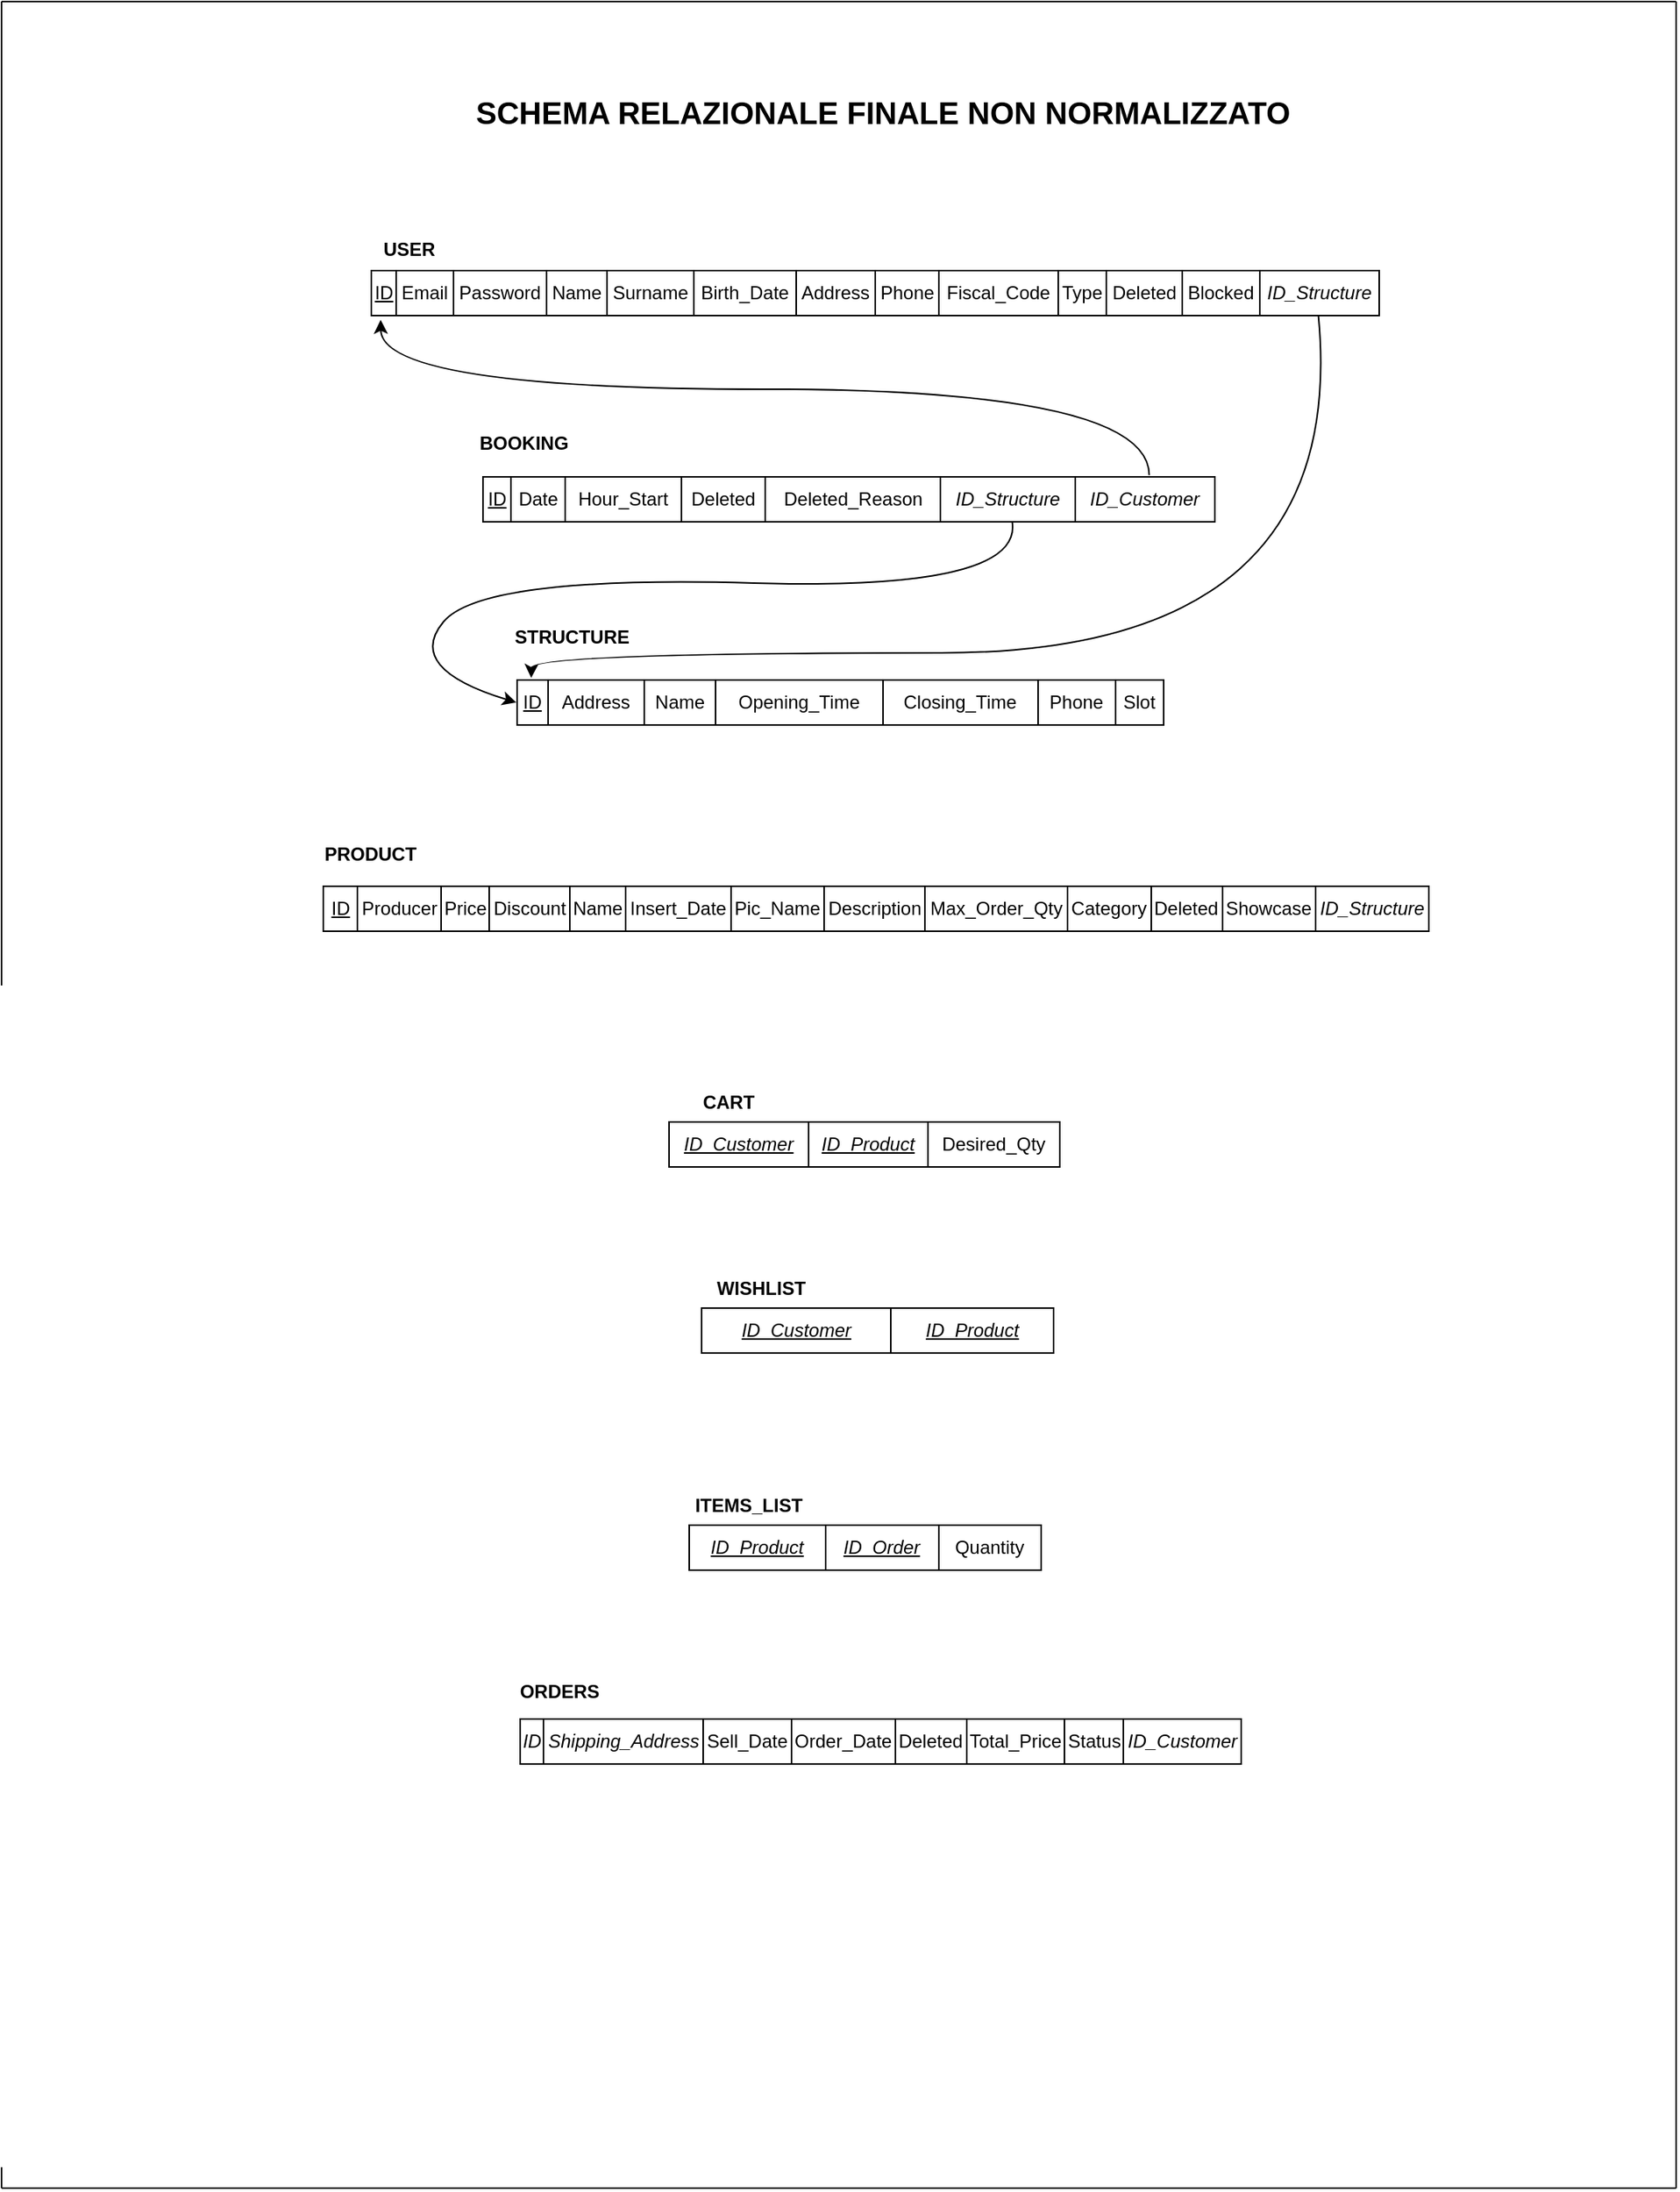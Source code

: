 <mxfile version="13.2.4" type="github">
  <diagram id="C5RBs43oDa-KdzZeNtuy" name="Page-1">
    <mxGraphModel dx="950" dy="441" grid="1" gridSize="10" guides="1" tooltips="1" connect="1" arrows="1" fold="1" page="1" pageScale="1.5" pageWidth="827" pageHeight="1169" math="0" shadow="0" extFonts="Quicksand^https://fonts.googleapis.com/css?family=Quicksand|Gruppo^https://fonts.googleapis.com/css?family=Gruppo|Pompiere^https://fonts.googleapis.com/css?family=Pompiere">
      <root>
        <mxCell id="WIyWlLk6GJQsqaUBKTNV-0" />
        <mxCell id="WIyWlLk6GJQsqaUBKTNV-1" parent="WIyWlLk6GJQsqaUBKTNV-0" />
        <mxCell id="EIEGdvuZ-sx4ZcDznCTi-5" value="&lt;table border=&quot;1&quot; width=&quot;100%&quot; style=&quot;width: 100% ; height: 100% ; border-collapse: collapse ; border: 1px solid rgb(0 , 0 , 0)&quot;&gt;&lt;tbody&gt;&lt;tr&gt;&lt;td&gt;&lt;u&gt;ID&lt;/u&gt;&lt;/td&gt;&lt;td&gt;Address&lt;/td&gt;&lt;td&gt;Name&lt;/td&gt;&lt;td&gt;Opening_Time&lt;/td&gt;&lt;td&gt;Closing_Time&lt;/td&gt;&lt;td&gt;Phone&lt;/td&gt;&lt;td&gt;Slot&lt;/td&gt;&lt;/tr&gt;&lt;/tbody&gt;&lt;/table&gt;" style="text;html=1;strokeColor=none;fillColor=none;overflow=fill;align=center;" parent="WIyWlLk6GJQsqaUBKTNV-1" vertex="1">
          <mxGeometry x="412" y="477" width="417.5" height="30" as="geometry" />
        </mxCell>
        <mxCell id="EIEGdvuZ-sx4ZcDznCTi-8" value="&lt;b&gt;STRUCTURE&lt;/b&gt;" style="text;html=1;strokeColor=none;fillColor=none;align=center;verticalAlign=middle;whiteSpace=wrap;rounded=0;" parent="WIyWlLk6GJQsqaUBKTNV-1" vertex="1">
          <mxGeometry x="427.5" y="440" width="40" height="20" as="geometry" />
        </mxCell>
        <mxCell id="EIEGdvuZ-sx4ZcDznCTi-9" value="&lt;table border=&quot;1&quot; width=&quot;100%&quot; style=&quot;width: 100% ; height: 100% ; border-collapse: collapse ; border: 1px solid rgb(0 , 0 , 0)&quot;&gt;&lt;tbody&gt;&lt;tr&gt;&lt;td&gt;&lt;u&gt;ID&lt;/u&gt;&lt;/td&gt;&lt;td&gt;Date&lt;/td&gt;&lt;td&gt;Hour_Start&lt;/td&gt;&lt;td&gt;Deleted&lt;/td&gt;&lt;td&gt;Deleted_Reason&lt;/td&gt;&lt;td&gt;&lt;i&gt;ID_Structure&lt;/i&gt;&lt;/td&gt;&lt;td&gt;&lt;i&gt;ID_Customer&lt;/i&gt;&lt;/td&gt;&lt;/tr&gt;&lt;/tbody&gt;&lt;/table&gt;" style="text;html=1;strokeColor=none;fillColor=none;overflow=fill;align=center;" parent="WIyWlLk6GJQsqaUBKTNV-1" vertex="1">
          <mxGeometry x="389.75" y="346" width="473" height="30" as="geometry" />
        </mxCell>
        <mxCell id="EIEGdvuZ-sx4ZcDznCTi-10" value="&lt;b&gt;BOOKING&lt;/b&gt;" style="text;html=1;strokeColor=none;fillColor=none;align=center;verticalAlign=middle;whiteSpace=wrap;rounded=0;" parent="WIyWlLk6GJQsqaUBKTNV-1" vertex="1">
          <mxGeometry x="396.75" y="315" width="40" height="20" as="geometry" />
        </mxCell>
        <mxCell id="KOET7OHkxtdppqmsKOV2-9" value="&lt;table border=&quot;1&quot; width=&quot;100%&quot; style=&quot;width: 100% ; height: 100% ; border-collapse: collapse ; border: 1px solid rgb(0 , 0 , 0)&quot;&gt;&lt;tbody&gt;&lt;tr&gt;&lt;td&gt;&amp;nbsp;&lt;u&gt;ID&lt;/u&gt;&amp;nbsp;&lt;/td&gt;&lt;td&gt;Producer&lt;/td&gt;&lt;td&gt;Price&lt;/td&gt;&lt;td&gt;Discount&lt;/td&gt;&lt;td&gt;Name&lt;/td&gt;&lt;td&gt;Insert_Date&lt;/td&gt;&lt;td&gt;Pic_Name&lt;/td&gt;&lt;td&gt;Description&lt;/td&gt;&lt;td&gt;Max_Order_Qty&lt;/td&gt;&lt;td&gt;Category&lt;/td&gt;&lt;td&gt;Deleted&lt;/td&gt;&lt;td&gt;Showcase&lt;/td&gt;&lt;td&gt;&lt;i&gt;ID_Structure&lt;/i&gt;&lt;/td&gt;&lt;/tr&gt;&lt;/tbody&gt;&lt;/table&gt;" style="text;html=1;strokeColor=none;fillColor=none;overflow=fill;align=center;" parent="WIyWlLk6GJQsqaUBKTNV-1" vertex="1">
          <mxGeometry x="286.75" y="610" width="713.5" height="30" as="geometry" />
        </mxCell>
        <mxCell id="KOET7OHkxtdppqmsKOV2-10" value="&lt;b&gt;PRODUCT&lt;/b&gt;" style="text;html=1;strokeColor=none;fillColor=none;align=center;verticalAlign=middle;whiteSpace=wrap;rounded=0;" parent="WIyWlLk6GJQsqaUBKTNV-1" vertex="1">
          <mxGeometry x="298.25" y="580" width="40" height="20" as="geometry" />
        </mxCell>
        <mxCell id="IJAy8uQEqMEVMCcrtVZX-7" value="&lt;table border=&quot;1&quot; width=&quot;100%&quot; style=&quot;width: 100% ; height: 100% ; border-collapse: collapse ; border: 1px solid rgb(0 , 0 , 0)&quot;&gt;&lt;tbody&gt;&lt;tr&gt;&lt;td&gt;ID&lt;/td&gt;&lt;td&gt;Shipping_Address&lt;/td&gt;&lt;td&gt;&lt;span style=&quot;font-style: normal&quot;&gt;Sell_Date&lt;/span&gt;&lt;/td&gt;&lt;td&gt;&lt;span style=&quot;font-style: normal&quot;&gt;Order_Date&lt;/span&gt;&lt;/td&gt;&lt;td&gt;&lt;span style=&quot;font-style: normal&quot;&gt;Deleted&lt;/span&gt;&lt;/td&gt;&lt;td&gt;&lt;span style=&quot;font-style: normal&quot;&gt;Total_Price&lt;/span&gt;&lt;/td&gt;&lt;td&gt;&lt;span style=&quot;font-style: normal&quot;&gt;Status&lt;/span&gt;&lt;/td&gt;&lt;td&gt;ID_Customer&lt;/td&gt;&lt;/tr&gt;&lt;/tbody&gt;&lt;/table&gt;" style="text;html=1;strokeColor=none;fillColor=none;overflow=fill;align=center;fontStyle=2" parent="WIyWlLk6GJQsqaUBKTNV-1" vertex="1">
          <mxGeometry x="413.5" y="1147" width="466" height="30" as="geometry" />
        </mxCell>
        <mxCell id="IJAy8uQEqMEVMCcrtVZX-8" value="&lt;b&gt;ORDERS&lt;/b&gt;" style="text;html=1;strokeColor=none;fillColor=none;align=center;verticalAlign=middle;whiteSpace=wrap;rounded=0;" parent="WIyWlLk6GJQsqaUBKTNV-1" vertex="1">
          <mxGeometry x="412" y="1120" width="55.5" height="20" as="geometry" />
        </mxCell>
        <mxCell id="CbVcJyqTISDlB1ADT2_T-2" value="&lt;table border=&quot;1&quot; width=&quot;100%&quot; style=&quot;width: 100% ; height: 100% ; border-collapse: collapse ; border: 1px solid rgb(0 , 0 , 0)&quot;&gt;&lt;tbody&gt;&lt;tr&gt;&lt;td&gt;&lt;u&gt;ID&lt;/u&gt;&lt;/td&gt;&lt;td&gt;Email&lt;/td&gt;&lt;td&gt;Password&lt;/td&gt;&lt;td&gt;Name&lt;/td&gt;&lt;td&gt;Surname&lt;/td&gt;&lt;td&gt;Birth_Date&lt;/td&gt;&lt;td&gt;Address&lt;/td&gt;&lt;td&gt;Phone&lt;/td&gt;&lt;td&gt;Fiscal_Code&lt;/td&gt;&lt;td&gt;Type&lt;/td&gt;&lt;td&gt;Deleted&lt;/td&gt;&lt;td&gt;Blocked&lt;/td&gt;&lt;td&gt;&lt;i&gt;ID_Structure&lt;/i&gt;&lt;/td&gt;&lt;/tr&gt;&lt;/tbody&gt;&lt;/table&gt;" style="text;html=1;strokeColor=none;fillColor=none;overflow=fill;align=center;" parent="WIyWlLk6GJQsqaUBKTNV-1" vertex="1">
          <mxGeometry x="318" y="213" width="651" height="30" as="geometry" />
        </mxCell>
        <mxCell id="CbVcJyqTISDlB1ADT2_T-3" value="&lt;b&gt;USER&lt;/b&gt;" style="text;html=1;strokeColor=none;fillColor=none;align=center;verticalAlign=middle;whiteSpace=wrap;rounded=0;" parent="WIyWlLk6GJQsqaUBKTNV-1" vertex="1">
          <mxGeometry x="323" y="190" width="40" height="20" as="geometry" />
        </mxCell>
        <mxCell id="CbVcJyqTISDlB1ADT2_T-9" value="&lt;b&gt;&lt;font style=&quot;font-size: 20px&quot;&gt;SCHEMA RELAZIONALE FINALE NON NORMALIZZATO&lt;/font&gt;&lt;/b&gt;" style="text;html=1;strokeColor=none;fillColor=none;align=left;verticalAlign=middle;whiteSpace=wrap;rounded=0;" parent="WIyWlLk6GJQsqaUBKTNV-1" vertex="1">
          <mxGeometry x="384" y="101" width="606" height="20" as="geometry" />
        </mxCell>
        <mxCell id="CbVcJyqTISDlB1ADT2_T-19" value="" style="endArrow=none;html=1;rounded=0;strokeColor=#000000;" parent="WIyWlLk6GJQsqaUBKTNV-1" edge="1">
          <mxGeometry relative="1" as="geometry">
            <mxPoint x="80" y="1450" as="sourcePoint" />
            <mxPoint x="80" y="40" as="targetPoint" />
          </mxGeometry>
        </mxCell>
        <mxCell id="CbVcJyqTISDlB1ADT2_T-20" value="" style="endArrow=none;html=1;rounded=0;strokeColor=#000000;" parent="WIyWlLk6GJQsqaUBKTNV-1" edge="1">
          <mxGeometry relative="1" as="geometry">
            <mxPoint x="80" y="40" as="sourcePoint" />
            <mxPoint x="1160" y="40" as="targetPoint" />
          </mxGeometry>
        </mxCell>
        <mxCell id="CbVcJyqTISDlB1ADT2_T-21" value="" style="endArrow=none;html=1;rounded=0;strokeColor=#000000;" parent="WIyWlLk6GJQsqaUBKTNV-1" edge="1">
          <mxGeometry relative="1" as="geometry">
            <mxPoint x="1160" y="1450" as="sourcePoint" />
            <mxPoint x="1160" y="40" as="targetPoint" />
          </mxGeometry>
        </mxCell>
        <mxCell id="CbVcJyqTISDlB1ADT2_T-22" value="" style="endArrow=none;html=1;rounded=0;strokeColor=#000000;" parent="WIyWlLk6GJQsqaUBKTNV-1" edge="1">
          <mxGeometry relative="1" as="geometry">
            <mxPoint x="80" y="1450" as="sourcePoint" />
            <mxPoint x="1160" y="1450" as="targetPoint" />
          </mxGeometry>
        </mxCell>
        <mxCell id="8RzJpFf-Yr8NIqFTO0fK-0" value="&lt;table border=&quot;1&quot; width=&quot;100%&quot; style=&quot;width: 100% ; height: 100% ; border-collapse: collapse ; border: 1px solid rgb(0 , 0 , 0)&quot;&gt;&lt;tbody&gt;&lt;tr&gt;&lt;td&gt;&lt;u&gt;ID_Customer&lt;/u&gt;&lt;/td&gt;&lt;td&gt;&lt;u&gt;ID_Product&lt;/u&gt;&lt;/td&gt;&lt;td&gt;&lt;span style=&quot;font-style: normal&quot;&gt;Desired_Qty&lt;/span&gt;&lt;/td&gt;&lt;/tr&gt;&lt;/tbody&gt;&lt;/table&gt;" style="text;html=1;strokeColor=none;fillColor=none;overflow=fill;align=center;fontStyle=2" parent="WIyWlLk6GJQsqaUBKTNV-1" vertex="1">
          <mxGeometry x="510" y="762" width="252.5" height="30" as="geometry" />
        </mxCell>
        <mxCell id="8RzJpFf-Yr8NIqFTO0fK-1" value="&lt;b&gt;CART&lt;/b&gt;" style="text;html=1;strokeColor=none;fillColor=none;align=center;verticalAlign=middle;whiteSpace=wrap;rounded=0;" parent="WIyWlLk6GJQsqaUBKTNV-1" vertex="1">
          <mxGeometry x="521" y="740" width="55.5" height="20" as="geometry" />
        </mxCell>
        <mxCell id="8RzJpFf-Yr8NIqFTO0fK-2" value="&lt;table border=&quot;1&quot; width=&quot;100%&quot; style=&quot;width: 100% ; height: 100% ; border-collapse: collapse ; border: 1px solid rgb(0 , 0 , 0)&quot;&gt;&lt;tbody&gt;&lt;tr&gt;&lt;td&gt;&lt;u&gt;ID_Customer&lt;/u&gt;&lt;/td&gt;&lt;td&gt;&lt;u&gt;ID_Product&lt;/u&gt;&lt;/td&gt;&lt;/tr&gt;&lt;/tbody&gt;&lt;/table&gt;" style="text;html=1;strokeColor=none;fillColor=none;overflow=fill;align=center;fontStyle=2" parent="WIyWlLk6GJQsqaUBKTNV-1" vertex="1">
          <mxGeometry x="530.5" y="882" width="227.5" height="30" as="geometry" />
        </mxCell>
        <mxCell id="8RzJpFf-Yr8NIqFTO0fK-3" value="&lt;b&gt;WISHLIST&lt;/b&gt;" style="text;html=1;strokeColor=none;fillColor=none;align=center;verticalAlign=middle;whiteSpace=wrap;rounded=0;" parent="WIyWlLk6GJQsqaUBKTNV-1" vertex="1">
          <mxGeometry x="541.5" y="860" width="55.5" height="20" as="geometry" />
        </mxCell>
        <mxCell id="jN095DMbJzueWw74nH2b-2" value="&lt;table border=&quot;1&quot; width=&quot;100%&quot; style=&quot;width: 100% ; height: 100% ; border-collapse: collapse ; border: 1px solid rgb(0 , 0 , 0)&quot;&gt;&lt;tbody&gt;&lt;tr&gt;&lt;td&gt;&lt;u&gt;ID_Product&lt;/u&gt;&lt;/td&gt;&lt;td&gt;&lt;u&gt;ID_Order&lt;/u&gt;&lt;/td&gt;&lt;td&gt;&lt;span style=&quot;font-style: normal&quot;&gt;Quantity&lt;/span&gt;&lt;/td&gt;&lt;/tr&gt;&lt;/tbody&gt;&lt;/table&gt;" style="text;html=1;strokeColor=none;fillColor=none;overflow=fill;align=center;fontStyle=2" vertex="1" parent="WIyWlLk6GJQsqaUBKTNV-1">
          <mxGeometry x="522.5" y="1022" width="227.5" height="30" as="geometry" />
        </mxCell>
        <mxCell id="jN095DMbJzueWw74nH2b-3" value="&lt;b&gt;ITEMS_LIST&lt;/b&gt;" style="text;html=1;strokeColor=none;fillColor=none;align=center;verticalAlign=middle;whiteSpace=wrap;rounded=0;" vertex="1" parent="WIyWlLk6GJQsqaUBKTNV-1">
          <mxGeometry x="533.5" y="1000" width="55.5" height="20" as="geometry" />
        </mxCell>
        <mxCell id="jN095DMbJzueWw74nH2b-5" value="" style="curved=1;endArrow=classic;html=1;entryX=0.01;entryY=1.075;entryDx=0;entryDy=0;entryPerimeter=0;exitX=0.91;exitY=-0.019;exitDx=0;exitDy=0;exitPerimeter=0;" edge="1" parent="WIyWlLk6GJQsqaUBKTNV-1" source="EIEGdvuZ-sx4ZcDznCTi-9" target="CbVcJyqTISDlB1ADT2_T-2">
          <mxGeometry width="50" height="50" relative="1" as="geometry">
            <mxPoint x="900" y="440" as="sourcePoint" />
            <mxPoint x="950" y="390" as="targetPoint" />
            <Array as="points">
              <mxPoint x="820" y="290" />
              <mxPoint x="325" y="290" />
            </Array>
          </mxGeometry>
        </mxCell>
        <mxCell id="jN095DMbJzueWw74nH2b-6" value="" style="curved=1;endArrow=classic;html=1;entryX=0.023;entryY=-0.029;entryDx=0;entryDy=0;entryPerimeter=0;exitX=0.939;exitY=0.981;exitDx=0;exitDy=0;exitPerimeter=0;" edge="1" parent="WIyWlLk6GJQsqaUBKTNV-1" source="CbVcJyqTISDlB1ADT2_T-2" target="EIEGdvuZ-sx4ZcDznCTi-5">
          <mxGeometry width="50" height="50" relative="1" as="geometry">
            <mxPoint x="910" y="460" as="sourcePoint" />
            <mxPoint x="960" y="410" as="targetPoint" />
            <Array as="points">
              <mxPoint x="950" y="460" />
              <mxPoint x="422" y="460" />
            </Array>
          </mxGeometry>
        </mxCell>
        <mxCell id="jN095DMbJzueWw74nH2b-7" value="" style="curved=1;endArrow=classic;html=1;entryX=0;entryY=0.5;entryDx=0;entryDy=0;exitX=0.723;exitY=0.967;exitDx=0;exitDy=0;exitPerimeter=0;" edge="1" parent="WIyWlLk6GJQsqaUBKTNV-1" source="EIEGdvuZ-sx4ZcDznCTi-9" target="EIEGdvuZ-sx4ZcDznCTi-5">
          <mxGeometry width="50" height="50" relative="1" as="geometry">
            <mxPoint x="290" y="470" as="sourcePoint" />
            <mxPoint x="340" y="420" as="targetPoint" />
            <Array as="points">
              <mxPoint x="740" y="420" />
              <mxPoint x="390" y="410" />
              <mxPoint x="340" y="470" />
            </Array>
          </mxGeometry>
        </mxCell>
      </root>
    </mxGraphModel>
  </diagram>
</mxfile>
